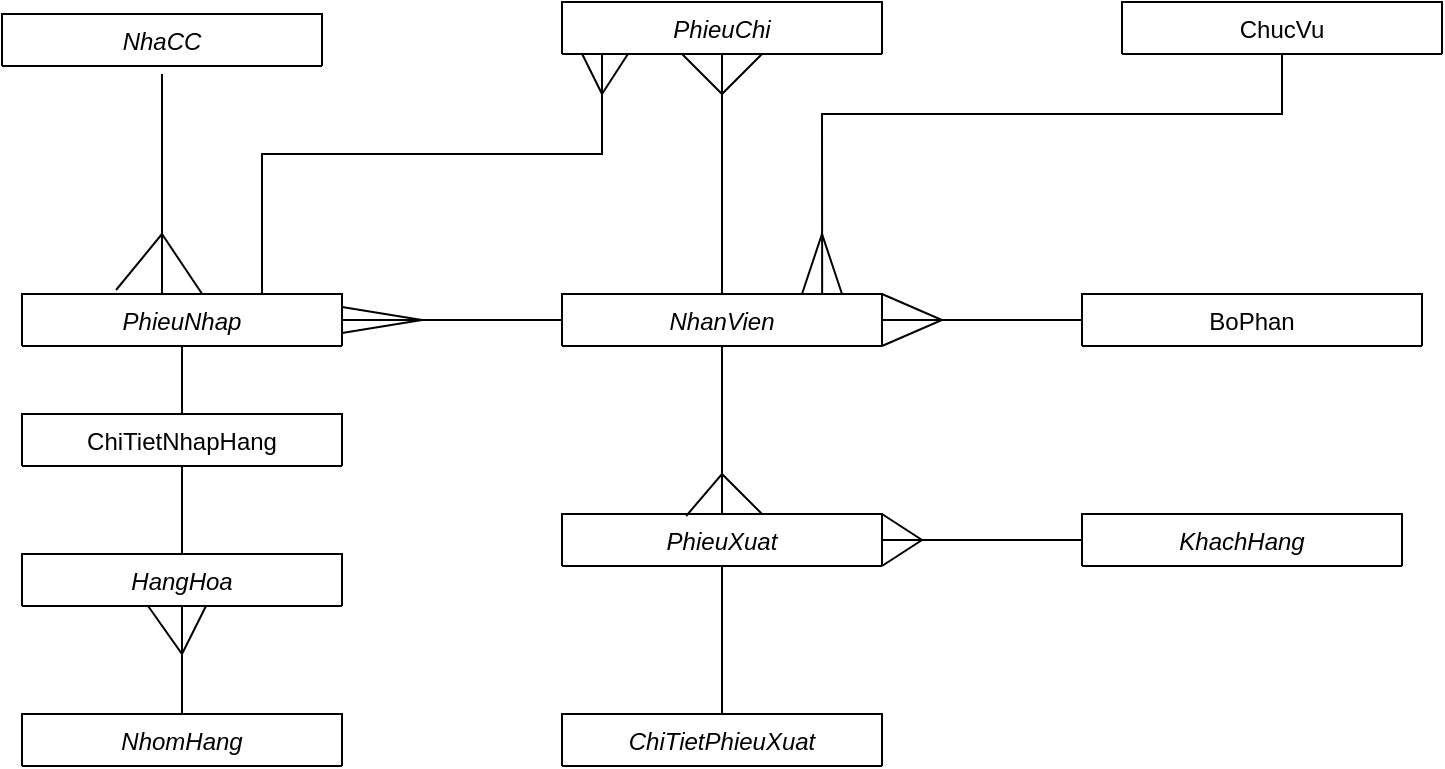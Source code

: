 <mxfile version="17.1.2" type="device"><diagram id="C5RBs43oDa-KdzZeNtuy" name="Page-1"><mxGraphModel dx="862" dy="450" grid="1" gridSize="10" guides="1" tooltips="1" connect="1" arrows="1" fold="1" page="1" pageScale="1" pageWidth="827" pageHeight="1169" math="0" shadow="0"><root><mxCell id="WIyWlLk6GJQsqaUBKTNV-0"/><mxCell id="WIyWlLk6GJQsqaUBKTNV-1" parent="WIyWlLk6GJQsqaUBKTNV-0"/><mxCell id="zkfFHV4jXpPFQw0GAbJ--0" value="NhaCC" style="swimlane;fontStyle=2;align=center;verticalAlign=top;childLayout=stackLayout;horizontal=1;startSize=26;horizontalStack=0;resizeParent=1;resizeLast=0;collapsible=1;marginBottom=0;rounded=0;shadow=0;strokeWidth=1;" parent="WIyWlLk6GJQsqaUBKTNV-1" vertex="1" collapsed="1"><mxGeometry x="70" y="130" width="160" height="26" as="geometry"><mxRectangle x="220" y="120" width="160" height="138" as="alternateBounds"/></mxGeometry></mxCell><mxCell id="zkfFHV4jXpPFQw0GAbJ--1" value="Name" style="text;align=left;verticalAlign=top;spacingLeft=4;spacingRight=4;overflow=hidden;rotatable=0;points=[[0,0.5],[1,0.5]];portConstraint=eastwest;" parent="zkfFHV4jXpPFQw0GAbJ--0" vertex="1"><mxGeometry y="26" width="160" height="26" as="geometry"/></mxCell><mxCell id="zkfFHV4jXpPFQw0GAbJ--2" value="Phone Number" style="text;align=left;verticalAlign=top;spacingLeft=4;spacingRight=4;overflow=hidden;rotatable=0;points=[[0,0.5],[1,0.5]];portConstraint=eastwest;rounded=0;shadow=0;html=0;" parent="zkfFHV4jXpPFQw0GAbJ--0" vertex="1"><mxGeometry y="52" width="160" height="26" as="geometry"/></mxCell><mxCell id="zkfFHV4jXpPFQw0GAbJ--3" value="Email Address" style="text;align=left;verticalAlign=top;spacingLeft=4;spacingRight=4;overflow=hidden;rotatable=0;points=[[0,0.5],[1,0.5]];portConstraint=eastwest;rounded=0;shadow=0;html=0;" parent="zkfFHV4jXpPFQw0GAbJ--0" vertex="1"><mxGeometry y="78" width="160" height="26" as="geometry"/></mxCell><mxCell id="zkfFHV4jXpPFQw0GAbJ--4" value="" style="line;html=1;strokeWidth=1;align=left;verticalAlign=middle;spacingTop=-1;spacingLeft=3;spacingRight=3;rotatable=0;labelPosition=right;points=[];portConstraint=eastwest;" parent="zkfFHV4jXpPFQw0GAbJ--0" vertex="1"><mxGeometry y="104" width="160" height="8" as="geometry"/></mxCell><mxCell id="zkfFHV4jXpPFQw0GAbJ--5" value="Purchase Parking Pass" style="text;align=left;verticalAlign=top;spacingLeft=4;spacingRight=4;overflow=hidden;rotatable=0;points=[[0,0.5],[1,0.5]];portConstraint=eastwest;" parent="zkfFHV4jXpPFQw0GAbJ--0" vertex="1"><mxGeometry y="112" width="160" height="26" as="geometry"/></mxCell><mxCell id="zkfFHV4jXpPFQw0GAbJ--6" value="ChiTietNhapHang" style="swimlane;fontStyle=0;align=center;verticalAlign=top;childLayout=stackLayout;horizontal=1;startSize=26;horizontalStack=0;resizeParent=1;resizeLast=0;collapsible=1;marginBottom=0;rounded=0;shadow=0;strokeWidth=1;" parent="WIyWlLk6GJQsqaUBKTNV-1" vertex="1" collapsed="1"><mxGeometry x="80" y="330" width="160" height="26" as="geometry"><mxRectangle x="120" y="360" width="160" height="138" as="alternateBounds"/></mxGeometry></mxCell><mxCell id="zkfFHV4jXpPFQw0GAbJ--7" value="Student Number" style="text;align=left;verticalAlign=top;spacingLeft=4;spacingRight=4;overflow=hidden;rotatable=0;points=[[0,0.5],[1,0.5]];portConstraint=eastwest;" parent="zkfFHV4jXpPFQw0GAbJ--6" vertex="1"><mxGeometry y="26" width="160" height="26" as="geometry"/></mxCell><mxCell id="zkfFHV4jXpPFQw0GAbJ--8" value="Average Mark" style="text;align=left;verticalAlign=top;spacingLeft=4;spacingRight=4;overflow=hidden;rotatable=0;points=[[0,0.5],[1,0.5]];portConstraint=eastwest;rounded=0;shadow=0;html=0;" parent="zkfFHV4jXpPFQw0GAbJ--6" vertex="1"><mxGeometry y="52" width="160" height="26" as="geometry"/></mxCell><mxCell id="zkfFHV4jXpPFQw0GAbJ--9" value="" style="line;html=1;strokeWidth=1;align=left;verticalAlign=middle;spacingTop=-1;spacingLeft=3;spacingRight=3;rotatable=0;labelPosition=right;points=[];portConstraint=eastwest;" parent="zkfFHV4jXpPFQw0GAbJ--6" vertex="1"><mxGeometry y="78" width="160" height="8" as="geometry"/></mxCell><mxCell id="zkfFHV4jXpPFQw0GAbJ--10" value="Is Eligible To Enroll" style="text;align=left;verticalAlign=top;spacingLeft=4;spacingRight=4;overflow=hidden;rotatable=0;points=[[0,0.5],[1,0.5]];portConstraint=eastwest;fontStyle=4" parent="zkfFHV4jXpPFQw0GAbJ--6" vertex="1"><mxGeometry y="86" width="160" height="26" as="geometry"/></mxCell><mxCell id="zkfFHV4jXpPFQw0GAbJ--11" value="Get Seminars Taken" style="text;align=left;verticalAlign=top;spacingLeft=4;spacingRight=4;overflow=hidden;rotatable=0;points=[[0,0.5],[1,0.5]];portConstraint=eastwest;" parent="zkfFHV4jXpPFQw0GAbJ--6" vertex="1"><mxGeometry y="112" width="160" height="26" as="geometry"/></mxCell><mxCell id="zkfFHV4jXpPFQw0GAbJ--13" value="BoPhan" style="swimlane;fontStyle=0;align=center;verticalAlign=top;childLayout=stackLayout;horizontal=1;startSize=26;horizontalStack=0;resizeParent=1;resizeLast=0;collapsible=1;marginBottom=0;rounded=0;shadow=0;strokeWidth=1;" parent="WIyWlLk6GJQsqaUBKTNV-1" vertex="1" collapsed="1"><mxGeometry x="610" y="270" width="170" height="26" as="geometry"><mxRectangle x="330" y="360" width="160" height="70" as="alternateBounds"/></mxGeometry></mxCell><mxCell id="zkfFHV4jXpPFQw0GAbJ--14" value="Salary" style="text;align=left;verticalAlign=top;spacingLeft=4;spacingRight=4;overflow=hidden;rotatable=0;points=[[0,0.5],[1,0.5]];portConstraint=eastwest;" parent="zkfFHV4jXpPFQw0GAbJ--13" vertex="1"><mxGeometry y="26" width="160" height="26" as="geometry"/></mxCell><mxCell id="zkfFHV4jXpPFQw0GAbJ--15" value="" style="line;html=1;strokeWidth=1;align=left;verticalAlign=middle;spacingTop=-1;spacingLeft=3;spacingRight=3;rotatable=0;labelPosition=right;points=[];portConstraint=eastwest;" parent="zkfFHV4jXpPFQw0GAbJ--13" vertex="1"><mxGeometry y="52" width="160" height="8" as="geometry"/></mxCell><mxCell id="zkfFHV4jXpPFQw0GAbJ--17" value="ChucVu" style="swimlane;fontStyle=0;align=center;verticalAlign=top;childLayout=stackLayout;horizontal=1;startSize=26;horizontalStack=0;resizeParent=1;resizeLast=0;collapsible=1;marginBottom=0;rounded=0;shadow=0;strokeWidth=1;" parent="WIyWlLk6GJQsqaUBKTNV-1" vertex="1" collapsed="1"><mxGeometry x="630" y="124" width="160" height="26" as="geometry"><mxRectangle x="508" y="120" width="160" height="216" as="alternateBounds"/></mxGeometry></mxCell><mxCell id="zkfFHV4jXpPFQw0GAbJ--18" value="Street" style="text;align=left;verticalAlign=top;spacingLeft=4;spacingRight=4;overflow=hidden;rotatable=0;points=[[0,0.5],[1,0.5]];portConstraint=eastwest;" parent="zkfFHV4jXpPFQw0GAbJ--17" vertex="1"><mxGeometry y="26" width="160" height="26" as="geometry"/></mxCell><mxCell id="zkfFHV4jXpPFQw0GAbJ--19" value="City" style="text;align=left;verticalAlign=top;spacingLeft=4;spacingRight=4;overflow=hidden;rotatable=0;points=[[0,0.5],[1,0.5]];portConstraint=eastwest;rounded=0;shadow=0;html=0;" parent="zkfFHV4jXpPFQw0GAbJ--17" vertex="1"><mxGeometry y="52" width="160" height="26" as="geometry"/></mxCell><mxCell id="zkfFHV4jXpPFQw0GAbJ--20" value="State" style="text;align=left;verticalAlign=top;spacingLeft=4;spacingRight=4;overflow=hidden;rotatable=0;points=[[0,0.5],[1,0.5]];portConstraint=eastwest;rounded=0;shadow=0;html=0;" parent="zkfFHV4jXpPFQw0GAbJ--17" vertex="1"><mxGeometry y="78" width="160" height="26" as="geometry"/></mxCell><mxCell id="zkfFHV4jXpPFQw0GAbJ--21" value="Postal Code" style="text;align=left;verticalAlign=top;spacingLeft=4;spacingRight=4;overflow=hidden;rotatable=0;points=[[0,0.5],[1,0.5]];portConstraint=eastwest;rounded=0;shadow=0;html=0;" parent="zkfFHV4jXpPFQw0GAbJ--17" vertex="1"><mxGeometry y="104" width="160" height="26" as="geometry"/></mxCell><mxCell id="zkfFHV4jXpPFQw0GAbJ--22" value="Country" style="text;align=left;verticalAlign=top;spacingLeft=4;spacingRight=4;overflow=hidden;rotatable=0;points=[[0,0.5],[1,0.5]];portConstraint=eastwest;rounded=0;shadow=0;html=0;" parent="zkfFHV4jXpPFQw0GAbJ--17" vertex="1"><mxGeometry y="130" width="160" height="26" as="geometry"/></mxCell><mxCell id="zkfFHV4jXpPFQw0GAbJ--23" value="" style="line;html=1;strokeWidth=1;align=left;verticalAlign=middle;spacingTop=-1;spacingLeft=3;spacingRight=3;rotatable=0;labelPosition=right;points=[];portConstraint=eastwest;" parent="zkfFHV4jXpPFQw0GAbJ--17" vertex="1"><mxGeometry y="156" width="160" height="8" as="geometry"/></mxCell><mxCell id="zkfFHV4jXpPFQw0GAbJ--24" value="Validate" style="text;align=left;verticalAlign=top;spacingLeft=4;spacingRight=4;overflow=hidden;rotatable=0;points=[[0,0.5],[1,0.5]];portConstraint=eastwest;" parent="zkfFHV4jXpPFQw0GAbJ--17" vertex="1"><mxGeometry y="164" width="160" height="26" as="geometry"/></mxCell><mxCell id="zkfFHV4jXpPFQw0GAbJ--25" value="Output As Label" style="text;align=left;verticalAlign=top;spacingLeft=4;spacingRight=4;overflow=hidden;rotatable=0;points=[[0,0.5],[1,0.5]];portConstraint=eastwest;" parent="zkfFHV4jXpPFQw0GAbJ--17" vertex="1"><mxGeometry y="190" width="160" height="26" as="geometry"/></mxCell><mxCell id="XA7DDBGQA6dheoW41fyN-0" value="NhanVien" style="swimlane;fontStyle=2;align=center;verticalAlign=top;childLayout=stackLayout;horizontal=1;startSize=26;horizontalStack=0;resizeParent=1;resizeLast=0;collapsible=1;marginBottom=0;rounded=0;shadow=0;strokeWidth=1;" vertex="1" collapsed="1" parent="WIyWlLk6GJQsqaUBKTNV-1"><mxGeometry x="350" y="270" width="160" height="26" as="geometry"><mxRectangle x="220" y="120" width="160" height="138" as="alternateBounds"/></mxGeometry></mxCell><mxCell id="XA7DDBGQA6dheoW41fyN-1" value="Name" style="text;align=left;verticalAlign=top;spacingLeft=4;spacingRight=4;overflow=hidden;rotatable=0;points=[[0,0.5],[1,0.5]];portConstraint=eastwest;" vertex="1" parent="XA7DDBGQA6dheoW41fyN-0"><mxGeometry y="26" width="160" height="26" as="geometry"/></mxCell><mxCell id="XA7DDBGQA6dheoW41fyN-2" value="Phone Number" style="text;align=left;verticalAlign=top;spacingLeft=4;spacingRight=4;overflow=hidden;rotatable=0;points=[[0,0.5],[1,0.5]];portConstraint=eastwest;rounded=0;shadow=0;html=0;" vertex="1" parent="XA7DDBGQA6dheoW41fyN-0"><mxGeometry y="52" width="160" height="26" as="geometry"/></mxCell><mxCell id="XA7DDBGQA6dheoW41fyN-3" value="Email Address" style="text;align=left;verticalAlign=top;spacingLeft=4;spacingRight=4;overflow=hidden;rotatable=0;points=[[0,0.5],[1,0.5]];portConstraint=eastwest;rounded=0;shadow=0;html=0;" vertex="1" parent="XA7DDBGQA6dheoW41fyN-0"><mxGeometry y="78" width="160" height="26" as="geometry"/></mxCell><mxCell id="XA7DDBGQA6dheoW41fyN-4" value="" style="line;html=1;strokeWidth=1;align=left;verticalAlign=middle;spacingTop=-1;spacingLeft=3;spacingRight=3;rotatable=0;labelPosition=right;points=[];portConstraint=eastwest;" vertex="1" parent="XA7DDBGQA6dheoW41fyN-0"><mxGeometry y="104" width="160" height="8" as="geometry"/></mxCell><mxCell id="XA7DDBGQA6dheoW41fyN-5" value="Purchase Parking Pass" style="text;align=left;verticalAlign=top;spacingLeft=4;spacingRight=4;overflow=hidden;rotatable=0;points=[[0,0.5],[1,0.5]];portConstraint=eastwest;" vertex="1" parent="XA7DDBGQA6dheoW41fyN-0"><mxGeometry y="112" width="160" height="26" as="geometry"/></mxCell><mxCell id="XA7DDBGQA6dheoW41fyN-6" value="PhieuXuat" style="swimlane;fontStyle=2;align=center;verticalAlign=top;childLayout=stackLayout;horizontal=1;startSize=26;horizontalStack=0;resizeParent=1;resizeLast=0;collapsible=1;marginBottom=0;rounded=0;shadow=0;strokeWidth=1;" vertex="1" collapsed="1" parent="WIyWlLk6GJQsqaUBKTNV-1"><mxGeometry x="350" y="380" width="160" height="26" as="geometry"><mxRectangle x="220" y="120" width="160" height="138" as="alternateBounds"/></mxGeometry></mxCell><mxCell id="XA7DDBGQA6dheoW41fyN-7" value="Name" style="text;align=left;verticalAlign=top;spacingLeft=4;spacingRight=4;overflow=hidden;rotatable=0;points=[[0,0.5],[1,0.5]];portConstraint=eastwest;" vertex="1" parent="XA7DDBGQA6dheoW41fyN-6"><mxGeometry y="26" width="160" height="26" as="geometry"/></mxCell><mxCell id="XA7DDBGQA6dheoW41fyN-8" value="Phone Number" style="text;align=left;verticalAlign=top;spacingLeft=4;spacingRight=4;overflow=hidden;rotatable=0;points=[[0,0.5],[1,0.5]];portConstraint=eastwest;rounded=0;shadow=0;html=0;" vertex="1" parent="XA7DDBGQA6dheoW41fyN-6"><mxGeometry y="52" width="160" height="26" as="geometry"/></mxCell><mxCell id="XA7DDBGQA6dheoW41fyN-9" value="Email Address" style="text;align=left;verticalAlign=top;spacingLeft=4;spacingRight=4;overflow=hidden;rotatable=0;points=[[0,0.5],[1,0.5]];portConstraint=eastwest;rounded=0;shadow=0;html=0;" vertex="1" parent="XA7DDBGQA6dheoW41fyN-6"><mxGeometry y="78" width="160" height="26" as="geometry"/></mxCell><mxCell id="XA7DDBGQA6dheoW41fyN-10" value="" style="line;html=1;strokeWidth=1;align=left;verticalAlign=middle;spacingTop=-1;spacingLeft=3;spacingRight=3;rotatable=0;labelPosition=right;points=[];portConstraint=eastwest;" vertex="1" parent="XA7DDBGQA6dheoW41fyN-6"><mxGeometry y="104" width="160" height="8" as="geometry"/></mxCell><mxCell id="XA7DDBGQA6dheoW41fyN-11" value="Purchase Parking Pass" style="text;align=left;verticalAlign=top;spacingLeft=4;spacingRight=4;overflow=hidden;rotatable=0;points=[[0,0.5],[1,0.5]];portConstraint=eastwest;" vertex="1" parent="XA7DDBGQA6dheoW41fyN-6"><mxGeometry y="112" width="160" height="26" as="geometry"/></mxCell><mxCell id="XA7DDBGQA6dheoW41fyN-12" value="PhieuChi" style="swimlane;fontStyle=2;align=center;verticalAlign=top;childLayout=stackLayout;horizontal=1;startSize=26;horizontalStack=0;resizeParent=1;resizeLast=0;collapsible=1;marginBottom=0;rounded=0;shadow=0;strokeWidth=1;" vertex="1" collapsed="1" parent="WIyWlLk6GJQsqaUBKTNV-1"><mxGeometry x="350" y="124" width="160" height="26" as="geometry"><mxRectangle x="220" y="120" width="160" height="138" as="alternateBounds"/></mxGeometry></mxCell><mxCell id="XA7DDBGQA6dheoW41fyN-13" value="Name" style="text;align=left;verticalAlign=top;spacingLeft=4;spacingRight=4;overflow=hidden;rotatable=0;points=[[0,0.5],[1,0.5]];portConstraint=eastwest;" vertex="1" parent="XA7DDBGQA6dheoW41fyN-12"><mxGeometry y="26" width="160" height="26" as="geometry"/></mxCell><mxCell id="XA7DDBGQA6dheoW41fyN-14" value="Phone Number" style="text;align=left;verticalAlign=top;spacingLeft=4;spacingRight=4;overflow=hidden;rotatable=0;points=[[0,0.5],[1,0.5]];portConstraint=eastwest;rounded=0;shadow=0;html=0;" vertex="1" parent="XA7DDBGQA6dheoW41fyN-12"><mxGeometry y="52" width="160" height="26" as="geometry"/></mxCell><mxCell id="XA7DDBGQA6dheoW41fyN-15" value="Email Address" style="text;align=left;verticalAlign=top;spacingLeft=4;spacingRight=4;overflow=hidden;rotatable=0;points=[[0,0.5],[1,0.5]];portConstraint=eastwest;rounded=0;shadow=0;html=0;" vertex="1" parent="XA7DDBGQA6dheoW41fyN-12"><mxGeometry y="78" width="160" height="26" as="geometry"/></mxCell><mxCell id="XA7DDBGQA6dheoW41fyN-16" value="" style="line;html=1;strokeWidth=1;align=left;verticalAlign=middle;spacingTop=-1;spacingLeft=3;spacingRight=3;rotatable=0;labelPosition=right;points=[];portConstraint=eastwest;" vertex="1" parent="XA7DDBGQA6dheoW41fyN-12"><mxGeometry y="104" width="160" height="8" as="geometry"/></mxCell><mxCell id="XA7DDBGQA6dheoW41fyN-17" value="Purchase Parking Pass" style="text;align=left;verticalAlign=top;spacingLeft=4;spacingRight=4;overflow=hidden;rotatable=0;points=[[0,0.5],[1,0.5]];portConstraint=eastwest;" vertex="1" parent="XA7DDBGQA6dheoW41fyN-12"><mxGeometry y="112" width="160" height="26" as="geometry"/></mxCell><mxCell id="XA7DDBGQA6dheoW41fyN-18" value="PhieuNhap" style="swimlane;fontStyle=2;align=center;verticalAlign=top;childLayout=stackLayout;horizontal=1;startSize=26;horizontalStack=0;resizeParent=1;resizeLast=0;collapsible=1;marginBottom=0;rounded=0;shadow=0;strokeWidth=1;" vertex="1" collapsed="1" parent="WIyWlLk6GJQsqaUBKTNV-1"><mxGeometry x="80" y="270" width="160" height="26" as="geometry"><mxRectangle x="220" y="120" width="160" height="138" as="alternateBounds"/></mxGeometry></mxCell><mxCell id="XA7DDBGQA6dheoW41fyN-19" value="Name" style="text;align=left;verticalAlign=top;spacingLeft=4;spacingRight=4;overflow=hidden;rotatable=0;points=[[0,0.5],[1,0.5]];portConstraint=eastwest;" vertex="1" parent="XA7DDBGQA6dheoW41fyN-18"><mxGeometry y="26" width="160" height="26" as="geometry"/></mxCell><mxCell id="XA7DDBGQA6dheoW41fyN-20" value="Phone Number" style="text;align=left;verticalAlign=top;spacingLeft=4;spacingRight=4;overflow=hidden;rotatable=0;points=[[0,0.5],[1,0.5]];portConstraint=eastwest;rounded=0;shadow=0;html=0;" vertex="1" parent="XA7DDBGQA6dheoW41fyN-18"><mxGeometry y="52" width="160" height="26" as="geometry"/></mxCell><mxCell id="XA7DDBGQA6dheoW41fyN-21" value="Email Address" style="text;align=left;verticalAlign=top;spacingLeft=4;spacingRight=4;overflow=hidden;rotatable=0;points=[[0,0.5],[1,0.5]];portConstraint=eastwest;rounded=0;shadow=0;html=0;" vertex="1" parent="XA7DDBGQA6dheoW41fyN-18"><mxGeometry y="78" width="160" height="26" as="geometry"/></mxCell><mxCell id="XA7DDBGQA6dheoW41fyN-22" value="" style="line;html=1;strokeWidth=1;align=left;verticalAlign=middle;spacingTop=-1;spacingLeft=3;spacingRight=3;rotatable=0;labelPosition=right;points=[];portConstraint=eastwest;" vertex="1" parent="XA7DDBGQA6dheoW41fyN-18"><mxGeometry y="104" width="160" height="8" as="geometry"/></mxCell><mxCell id="XA7DDBGQA6dheoW41fyN-23" value="Purchase Parking Pass" style="text;align=left;verticalAlign=top;spacingLeft=4;spacingRight=4;overflow=hidden;rotatable=0;points=[[0,0.5],[1,0.5]];portConstraint=eastwest;" vertex="1" parent="XA7DDBGQA6dheoW41fyN-18"><mxGeometry y="112" width="160" height="26" as="geometry"/></mxCell><mxCell id="XA7DDBGQA6dheoW41fyN-24" value="HangHoa" style="swimlane;fontStyle=2;align=center;verticalAlign=top;childLayout=stackLayout;horizontal=1;startSize=26;horizontalStack=0;resizeParent=1;resizeLast=0;collapsible=1;marginBottom=0;rounded=0;shadow=0;strokeWidth=1;" vertex="1" collapsed="1" parent="WIyWlLk6GJQsqaUBKTNV-1"><mxGeometry x="80" y="400" width="160" height="26" as="geometry"><mxRectangle x="220" y="120" width="160" height="138" as="alternateBounds"/></mxGeometry></mxCell><mxCell id="XA7DDBGQA6dheoW41fyN-25" value="Name" style="text;align=left;verticalAlign=top;spacingLeft=4;spacingRight=4;overflow=hidden;rotatable=0;points=[[0,0.5],[1,0.5]];portConstraint=eastwest;" vertex="1" parent="XA7DDBGQA6dheoW41fyN-24"><mxGeometry y="26" width="160" height="26" as="geometry"/></mxCell><mxCell id="XA7DDBGQA6dheoW41fyN-26" value="Phone Number" style="text;align=left;verticalAlign=top;spacingLeft=4;spacingRight=4;overflow=hidden;rotatable=0;points=[[0,0.5],[1,0.5]];portConstraint=eastwest;rounded=0;shadow=0;html=0;" vertex="1" parent="XA7DDBGQA6dheoW41fyN-24"><mxGeometry y="52" width="160" height="26" as="geometry"/></mxCell><mxCell id="XA7DDBGQA6dheoW41fyN-27" value="Email Address" style="text;align=left;verticalAlign=top;spacingLeft=4;spacingRight=4;overflow=hidden;rotatable=0;points=[[0,0.5],[1,0.5]];portConstraint=eastwest;rounded=0;shadow=0;html=0;" vertex="1" parent="XA7DDBGQA6dheoW41fyN-24"><mxGeometry y="78" width="160" height="26" as="geometry"/></mxCell><mxCell id="XA7DDBGQA6dheoW41fyN-28" value="" style="line;html=1;strokeWidth=1;align=left;verticalAlign=middle;spacingTop=-1;spacingLeft=3;spacingRight=3;rotatable=0;labelPosition=right;points=[];portConstraint=eastwest;" vertex="1" parent="XA7DDBGQA6dheoW41fyN-24"><mxGeometry y="104" width="160" height="8" as="geometry"/></mxCell><mxCell id="XA7DDBGQA6dheoW41fyN-29" value="Purchase Parking Pass" style="text;align=left;verticalAlign=top;spacingLeft=4;spacingRight=4;overflow=hidden;rotatable=0;points=[[0,0.5],[1,0.5]];portConstraint=eastwest;" vertex="1" parent="XA7DDBGQA6dheoW41fyN-24"><mxGeometry y="112" width="160" height="26" as="geometry"/></mxCell><mxCell id="XA7DDBGQA6dheoW41fyN-30" value="NhomHang" style="swimlane;fontStyle=2;align=center;verticalAlign=top;childLayout=stackLayout;horizontal=1;startSize=26;horizontalStack=0;resizeParent=1;resizeLast=0;collapsible=1;marginBottom=0;rounded=0;shadow=0;strokeWidth=1;" vertex="1" collapsed="1" parent="WIyWlLk6GJQsqaUBKTNV-1"><mxGeometry x="80" y="480" width="160" height="26" as="geometry"><mxRectangle x="220" y="120" width="160" height="138" as="alternateBounds"/></mxGeometry></mxCell><mxCell id="XA7DDBGQA6dheoW41fyN-31" value="Name" style="text;align=left;verticalAlign=top;spacingLeft=4;spacingRight=4;overflow=hidden;rotatable=0;points=[[0,0.5],[1,0.5]];portConstraint=eastwest;" vertex="1" parent="XA7DDBGQA6dheoW41fyN-30"><mxGeometry y="26" width="160" height="26" as="geometry"/></mxCell><mxCell id="XA7DDBGQA6dheoW41fyN-32" value="Phone Number" style="text;align=left;verticalAlign=top;spacingLeft=4;spacingRight=4;overflow=hidden;rotatable=0;points=[[0,0.5],[1,0.5]];portConstraint=eastwest;rounded=0;shadow=0;html=0;" vertex="1" parent="XA7DDBGQA6dheoW41fyN-30"><mxGeometry y="52" width="160" height="26" as="geometry"/></mxCell><mxCell id="XA7DDBGQA6dheoW41fyN-33" value="Email Address" style="text;align=left;verticalAlign=top;spacingLeft=4;spacingRight=4;overflow=hidden;rotatable=0;points=[[0,0.5],[1,0.5]];portConstraint=eastwest;rounded=0;shadow=0;html=0;" vertex="1" parent="XA7DDBGQA6dheoW41fyN-30"><mxGeometry y="78" width="160" height="26" as="geometry"/></mxCell><mxCell id="XA7DDBGQA6dheoW41fyN-34" value="" style="line;html=1;strokeWidth=1;align=left;verticalAlign=middle;spacingTop=-1;spacingLeft=3;spacingRight=3;rotatable=0;labelPosition=right;points=[];portConstraint=eastwest;" vertex="1" parent="XA7DDBGQA6dheoW41fyN-30"><mxGeometry y="104" width="160" height="8" as="geometry"/></mxCell><mxCell id="XA7DDBGQA6dheoW41fyN-35" value="Purchase Parking Pass" style="text;align=left;verticalAlign=top;spacingLeft=4;spacingRight=4;overflow=hidden;rotatable=0;points=[[0,0.5],[1,0.5]];portConstraint=eastwest;" vertex="1" parent="XA7DDBGQA6dheoW41fyN-30"><mxGeometry y="112" width="160" height="26" as="geometry"/></mxCell><mxCell id="XA7DDBGQA6dheoW41fyN-36" value="KhachHang" style="swimlane;fontStyle=2;align=center;verticalAlign=top;childLayout=stackLayout;horizontal=1;startSize=26;horizontalStack=0;resizeParent=1;resizeLast=0;collapsible=1;marginBottom=0;rounded=0;shadow=0;strokeWidth=1;" vertex="1" collapsed="1" parent="WIyWlLk6GJQsqaUBKTNV-1"><mxGeometry x="610" y="380" width="160" height="26" as="geometry"><mxRectangle x="220" y="120" width="160" height="138" as="alternateBounds"/></mxGeometry></mxCell><mxCell id="XA7DDBGQA6dheoW41fyN-37" value="Name" style="text;align=left;verticalAlign=top;spacingLeft=4;spacingRight=4;overflow=hidden;rotatable=0;points=[[0,0.5],[1,0.5]];portConstraint=eastwest;" vertex="1" parent="XA7DDBGQA6dheoW41fyN-36"><mxGeometry y="26" width="160" height="26" as="geometry"/></mxCell><mxCell id="XA7DDBGQA6dheoW41fyN-38" value="Phone Number" style="text;align=left;verticalAlign=top;spacingLeft=4;spacingRight=4;overflow=hidden;rotatable=0;points=[[0,0.5],[1,0.5]];portConstraint=eastwest;rounded=0;shadow=0;html=0;" vertex="1" parent="XA7DDBGQA6dheoW41fyN-36"><mxGeometry y="52" width="160" height="26" as="geometry"/></mxCell><mxCell id="XA7DDBGQA6dheoW41fyN-39" value="Email Address" style="text;align=left;verticalAlign=top;spacingLeft=4;spacingRight=4;overflow=hidden;rotatable=0;points=[[0,0.5],[1,0.5]];portConstraint=eastwest;rounded=0;shadow=0;html=0;" vertex="1" parent="XA7DDBGQA6dheoW41fyN-36"><mxGeometry y="78" width="160" height="26" as="geometry"/></mxCell><mxCell id="XA7DDBGQA6dheoW41fyN-40" value="" style="line;html=1;strokeWidth=1;align=left;verticalAlign=middle;spacingTop=-1;spacingLeft=3;spacingRight=3;rotatable=0;labelPosition=right;points=[];portConstraint=eastwest;" vertex="1" parent="XA7DDBGQA6dheoW41fyN-36"><mxGeometry y="104" width="160" height="8" as="geometry"/></mxCell><mxCell id="XA7DDBGQA6dheoW41fyN-41" value="Purchase Parking Pass" style="text;align=left;verticalAlign=top;spacingLeft=4;spacingRight=4;overflow=hidden;rotatable=0;points=[[0,0.5],[1,0.5]];portConstraint=eastwest;" vertex="1" parent="XA7DDBGQA6dheoW41fyN-36"><mxGeometry y="112" width="160" height="26" as="geometry"/></mxCell><mxCell id="XA7DDBGQA6dheoW41fyN-42" value="ChiTietPhieuXuat" style="swimlane;fontStyle=2;align=center;verticalAlign=top;childLayout=stackLayout;horizontal=1;startSize=26;horizontalStack=0;resizeParent=1;resizeLast=0;collapsible=1;marginBottom=0;rounded=0;shadow=0;strokeWidth=1;" vertex="1" collapsed="1" parent="WIyWlLk6GJQsqaUBKTNV-1"><mxGeometry x="350" y="480" width="160" height="26" as="geometry"><mxRectangle x="220" y="120" width="160" height="138" as="alternateBounds"/></mxGeometry></mxCell><mxCell id="XA7DDBGQA6dheoW41fyN-43" value="Name" style="text;align=left;verticalAlign=top;spacingLeft=4;spacingRight=4;overflow=hidden;rotatable=0;points=[[0,0.5],[1,0.5]];portConstraint=eastwest;" vertex="1" parent="XA7DDBGQA6dheoW41fyN-42"><mxGeometry y="26" width="160" height="26" as="geometry"/></mxCell><mxCell id="XA7DDBGQA6dheoW41fyN-44" value="Phone Number" style="text;align=left;verticalAlign=top;spacingLeft=4;spacingRight=4;overflow=hidden;rotatable=0;points=[[0,0.5],[1,0.5]];portConstraint=eastwest;rounded=0;shadow=0;html=0;" vertex="1" parent="XA7DDBGQA6dheoW41fyN-42"><mxGeometry y="52" width="160" height="26" as="geometry"/></mxCell><mxCell id="XA7DDBGQA6dheoW41fyN-45" value="Email Address" style="text;align=left;verticalAlign=top;spacingLeft=4;spacingRight=4;overflow=hidden;rotatable=0;points=[[0,0.5],[1,0.5]];portConstraint=eastwest;rounded=0;shadow=0;html=0;" vertex="1" parent="XA7DDBGQA6dheoW41fyN-42"><mxGeometry y="78" width="160" height="26" as="geometry"/></mxCell><mxCell id="XA7DDBGQA6dheoW41fyN-46" value="" style="line;html=1;strokeWidth=1;align=left;verticalAlign=middle;spacingTop=-1;spacingLeft=3;spacingRight=3;rotatable=0;labelPosition=right;points=[];portConstraint=eastwest;" vertex="1" parent="XA7DDBGQA6dheoW41fyN-42"><mxGeometry y="104" width="160" height="8" as="geometry"/></mxCell><mxCell id="XA7DDBGQA6dheoW41fyN-47" value="Purchase Parking Pass" style="text;align=left;verticalAlign=top;spacingLeft=4;spacingRight=4;overflow=hidden;rotatable=0;points=[[0,0.5],[1,0.5]];portConstraint=eastwest;" vertex="1" parent="XA7DDBGQA6dheoW41fyN-42"><mxGeometry y="112" width="160" height="26" as="geometry"/></mxCell><mxCell id="XA7DDBGQA6dheoW41fyN-48" value="" style="endArrow=none;html=1;rounded=0;exitX=0.75;exitY=0;exitDx=0;exitDy=0;" edge="1" parent="WIyWlLk6GJQsqaUBKTNV-1" source="XA7DDBGQA6dheoW41fyN-18"><mxGeometry width="50" height="50" relative="1" as="geometry"><mxPoint x="230" y="220" as="sourcePoint"/><mxPoint x="370" y="150" as="targetPoint"/><Array as="points"><mxPoint x="200" y="200"/><mxPoint x="370" y="200"/></Array></mxGeometry></mxCell><mxCell id="XA7DDBGQA6dheoW41fyN-49" value="" style="endArrow=none;html=1;rounded=0;" edge="1" parent="WIyWlLk6GJQsqaUBKTNV-1"><mxGeometry width="50" height="50" relative="1" as="geometry"><mxPoint x="150" y="270" as="sourcePoint"/><mxPoint x="150" y="160" as="targetPoint"/></mxGeometry></mxCell><mxCell id="XA7DDBGQA6dheoW41fyN-50" value="" style="endArrow=none;html=1;rounded=0;exitX=0.563;exitY=0;exitDx=0;exitDy=0;exitPerimeter=0;" edge="1" parent="WIyWlLk6GJQsqaUBKTNV-1" source="XA7DDBGQA6dheoW41fyN-18"><mxGeometry width="50" height="50" relative="1" as="geometry"><mxPoint x="161.04" y="277.998" as="sourcePoint"/><mxPoint x="150" y="240" as="targetPoint"/></mxGeometry></mxCell><mxCell id="XA7DDBGQA6dheoW41fyN-51" value="" style="endArrow=none;html=1;rounded=0;entryX=0.294;entryY=-0.077;entryDx=0;entryDy=0;entryPerimeter=0;" edge="1" parent="WIyWlLk6GJQsqaUBKTNV-1" target="XA7DDBGQA6dheoW41fyN-18"><mxGeometry width="50" height="50" relative="1" as="geometry"><mxPoint x="150" y="240" as="sourcePoint"/><mxPoint x="160" y="250" as="targetPoint"/></mxGeometry></mxCell><mxCell id="XA7DDBGQA6dheoW41fyN-53" value="" style="endArrow=none;html=1;rounded=0;entryX=0.063;entryY=1;entryDx=0;entryDy=0;entryPerimeter=0;" edge="1" parent="WIyWlLk6GJQsqaUBKTNV-1" target="XA7DDBGQA6dheoW41fyN-12"><mxGeometry width="50" height="50" relative="1" as="geometry"><mxPoint x="370" y="170" as="sourcePoint"/><mxPoint x="440" y="310" as="targetPoint"/></mxGeometry></mxCell><mxCell id="XA7DDBGQA6dheoW41fyN-54" value="" style="endArrow=none;html=1;rounded=0;entryX=0.206;entryY=1;entryDx=0;entryDy=0;entryPerimeter=0;" edge="1" parent="WIyWlLk6GJQsqaUBKTNV-1" target="XA7DDBGQA6dheoW41fyN-12"><mxGeometry width="50" height="50" relative="1" as="geometry"><mxPoint x="370" y="170" as="sourcePoint"/><mxPoint x="440" y="310" as="targetPoint"/></mxGeometry></mxCell><mxCell id="XA7DDBGQA6dheoW41fyN-55" value="" style="endArrow=none;html=1;rounded=0;entryX=0.5;entryY=1;entryDx=0;entryDy=0;entryPerimeter=0;exitX=0.5;exitY=0;exitDx=0;exitDy=0;" edge="1" parent="WIyWlLk6GJQsqaUBKTNV-1" source="XA7DDBGQA6dheoW41fyN-0" target="XA7DDBGQA6dheoW41fyN-12"><mxGeometry width="50" height="50" relative="1" as="geometry"><mxPoint x="390" y="360" as="sourcePoint"/><mxPoint x="440" y="310" as="targetPoint"/></mxGeometry></mxCell><mxCell id="XA7DDBGQA6dheoW41fyN-56" value="" style="endArrow=none;html=1;rounded=0;exitX=1;exitY=0.5;exitDx=0;exitDy=0;entryX=0;entryY=0.5;entryDx=0;entryDy=0;exitPerimeter=0;" edge="1" parent="WIyWlLk6GJQsqaUBKTNV-1" source="XA7DDBGQA6dheoW41fyN-18" target="XA7DDBGQA6dheoW41fyN-0"><mxGeometry width="50" height="50" relative="1" as="geometry"><mxPoint x="390" y="360" as="sourcePoint"/><mxPoint x="440" y="310" as="targetPoint"/></mxGeometry></mxCell><mxCell id="XA7DDBGQA6dheoW41fyN-57" value="" style="endArrow=none;html=1;rounded=0;entryX=1;entryY=0.25;entryDx=0;entryDy=0;exitX=1;exitY=0.75;exitDx=0;exitDy=0;" edge="1" parent="WIyWlLk6GJQsqaUBKTNV-1" source="XA7DDBGQA6dheoW41fyN-18" target="XA7DDBGQA6dheoW41fyN-18"><mxGeometry width="50" height="50" relative="1" as="geometry"><mxPoint x="390" y="360" as="sourcePoint"/><mxPoint x="440" y="310" as="targetPoint"/><Array as="points"><mxPoint x="280" y="283"/></Array></mxGeometry></mxCell><mxCell id="XA7DDBGQA6dheoW41fyN-58" value="" style="endArrow=none;html=1;rounded=0;" edge="1" parent="WIyWlLk6GJQsqaUBKTNV-1"><mxGeometry width="50" height="50" relative="1" as="geometry"><mxPoint x="410" y="150" as="sourcePoint"/><mxPoint x="450" y="150" as="targetPoint"/><Array as="points"><mxPoint x="430" y="170"/></Array></mxGeometry></mxCell><mxCell id="XA7DDBGQA6dheoW41fyN-60" value="" style="endArrow=none;html=1;rounded=0;entryX=0.5;entryY=1;entryDx=0;entryDy=0;exitX=0.813;exitY=0;exitDx=0;exitDy=0;exitPerimeter=0;" edge="1" parent="WIyWlLk6GJQsqaUBKTNV-1" source="XA7DDBGQA6dheoW41fyN-0" target="zkfFHV4jXpPFQw0GAbJ--17"><mxGeometry width="50" height="50" relative="1" as="geometry"><mxPoint x="480" y="260" as="sourcePoint"/><mxPoint x="440" y="310" as="targetPoint"/><Array as="points"><mxPoint x="480" y="180"/><mxPoint x="710" y="180"/></Array></mxGeometry></mxCell><mxCell id="XA7DDBGQA6dheoW41fyN-61" value="" style="endArrow=none;html=1;rounded=0;entryX=0.75;entryY=0;entryDx=0;entryDy=0;" edge="1" parent="WIyWlLk6GJQsqaUBKTNV-1" target="XA7DDBGQA6dheoW41fyN-0"><mxGeometry width="50" height="50" relative="1" as="geometry"><mxPoint x="490" y="270" as="sourcePoint"/><mxPoint x="440" y="310" as="targetPoint"/><Array as="points"><mxPoint x="480" y="240"/></Array></mxGeometry></mxCell><mxCell id="XA7DDBGQA6dheoW41fyN-62" value="" style="endArrow=none;html=1;rounded=0;entryX=0;entryY=0.5;entryDx=0;entryDy=0;exitX=1;exitY=0.5;exitDx=0;exitDy=0;" edge="1" parent="WIyWlLk6GJQsqaUBKTNV-1" source="XA7DDBGQA6dheoW41fyN-0" target="zkfFHV4jXpPFQw0GAbJ--13"><mxGeometry width="50" height="50" relative="1" as="geometry"><mxPoint x="390" y="360" as="sourcePoint"/><mxPoint x="440" y="310" as="targetPoint"/></mxGeometry></mxCell><mxCell id="XA7DDBGQA6dheoW41fyN-63" value="" style="endArrow=none;html=1;rounded=0;entryX=1;entryY=0;entryDx=0;entryDy=0;exitX=1;exitY=1;exitDx=0;exitDy=0;" edge="1" parent="WIyWlLk6GJQsqaUBKTNV-1" source="XA7DDBGQA6dheoW41fyN-0" target="XA7DDBGQA6dheoW41fyN-0"><mxGeometry width="50" height="50" relative="1" as="geometry"><mxPoint x="390" y="360" as="sourcePoint"/><mxPoint x="440" y="310" as="targetPoint"/><Array as="points"><mxPoint x="540" y="283"/></Array></mxGeometry></mxCell><mxCell id="XA7DDBGQA6dheoW41fyN-64" value="" style="endArrow=none;html=1;rounded=0;entryX=0.5;entryY=1;entryDx=0;entryDy=0;exitX=0.5;exitY=0;exitDx=0;exitDy=0;" edge="1" parent="WIyWlLk6GJQsqaUBKTNV-1" source="zkfFHV4jXpPFQw0GAbJ--6" target="XA7DDBGQA6dheoW41fyN-18"><mxGeometry width="50" height="50" relative="1" as="geometry"><mxPoint x="390" y="360" as="sourcePoint"/><mxPoint x="440" y="310" as="targetPoint"/></mxGeometry></mxCell><mxCell id="XA7DDBGQA6dheoW41fyN-65" value="" style="endArrow=none;html=1;rounded=0;entryX=0.5;entryY=1;entryDx=0;entryDy=0;exitX=0.5;exitY=0;exitDx=0;exitDy=0;" edge="1" parent="WIyWlLk6GJQsqaUBKTNV-1" source="XA7DDBGQA6dheoW41fyN-24" target="zkfFHV4jXpPFQw0GAbJ--6"><mxGeometry width="50" height="50" relative="1" as="geometry"><mxPoint x="160" y="470" as="sourcePoint"/><mxPoint x="440" y="310" as="targetPoint"/></mxGeometry></mxCell><mxCell id="XA7DDBGQA6dheoW41fyN-66" value="" style="endArrow=none;html=1;rounded=0;entryX=0.5;entryY=1;entryDx=0;entryDy=0;exitX=0.5;exitY=0;exitDx=0;exitDy=0;" edge="1" parent="WIyWlLk6GJQsqaUBKTNV-1" source="XA7DDBGQA6dheoW41fyN-30" target="XA7DDBGQA6dheoW41fyN-24"><mxGeometry width="50" height="50" relative="1" as="geometry"><mxPoint x="160" y="570" as="sourcePoint"/><mxPoint x="440" y="410" as="targetPoint"/></mxGeometry></mxCell><mxCell id="XA7DDBGQA6dheoW41fyN-67" value="" style="endArrow=none;html=1;rounded=0;exitX=0.394;exitY=1;exitDx=0;exitDy=0;entryX=0.575;entryY=1;entryDx=0;entryDy=0;entryPerimeter=0;exitPerimeter=0;" edge="1" parent="WIyWlLk6GJQsqaUBKTNV-1" source="XA7DDBGQA6dheoW41fyN-24" target="XA7DDBGQA6dheoW41fyN-24"><mxGeometry width="50" height="50" relative="1" as="geometry"><mxPoint x="140" y="430" as="sourcePoint"/><mxPoint x="200" y="430" as="targetPoint"/><Array as="points"><mxPoint x="160" y="450"/></Array></mxGeometry></mxCell><mxCell id="XA7DDBGQA6dheoW41fyN-69" value="" style="endArrow=none;html=1;rounded=0;entryX=0.5;entryY=1;entryDx=0;entryDy=0;" edge="1" parent="WIyWlLk6GJQsqaUBKTNV-1" target="XA7DDBGQA6dheoW41fyN-0"><mxGeometry width="50" height="50" relative="1" as="geometry"><mxPoint x="430" y="380" as="sourcePoint"/><mxPoint x="440" y="410" as="targetPoint"/></mxGeometry></mxCell><mxCell id="XA7DDBGQA6dheoW41fyN-70" value="" style="endArrow=none;html=1;rounded=0;exitX=0.5;exitY=0;exitDx=0;exitDy=0;entryX=0.5;entryY=1;entryDx=0;entryDy=0;" edge="1" parent="WIyWlLk6GJQsqaUBKTNV-1" source="XA7DDBGQA6dheoW41fyN-42" target="XA7DDBGQA6dheoW41fyN-6"><mxGeometry width="50" height="50" relative="1" as="geometry"><mxPoint x="390" y="460" as="sourcePoint"/><mxPoint x="440" y="410" as="targetPoint"/></mxGeometry></mxCell><mxCell id="XA7DDBGQA6dheoW41fyN-71" value="" style="endArrow=none;html=1;rounded=0;exitX=0.388;exitY=0.038;exitDx=0;exitDy=0;exitPerimeter=0;" edge="1" parent="WIyWlLk6GJQsqaUBKTNV-1" source="XA7DDBGQA6dheoW41fyN-6"><mxGeometry width="50" height="50" relative="1" as="geometry"><mxPoint x="390" y="460" as="sourcePoint"/><mxPoint x="450" y="380" as="targetPoint"/><Array as="points"><mxPoint x="430" y="360"/></Array></mxGeometry></mxCell><mxCell id="XA7DDBGQA6dheoW41fyN-72" value="" style="endArrow=none;html=1;rounded=0;entryX=0;entryY=0.5;entryDx=0;entryDy=0;exitX=1;exitY=0.5;exitDx=0;exitDy=0;" edge="1" parent="WIyWlLk6GJQsqaUBKTNV-1" source="XA7DDBGQA6dheoW41fyN-6" target="XA7DDBGQA6dheoW41fyN-36"><mxGeometry width="50" height="50" relative="1" as="geometry"><mxPoint x="390" y="460" as="sourcePoint"/><mxPoint x="440" y="410" as="targetPoint"/></mxGeometry></mxCell><mxCell id="XA7DDBGQA6dheoW41fyN-73" value="" style="endArrow=none;html=1;rounded=0;entryX=1;entryY=0;entryDx=0;entryDy=0;exitX=1;exitY=1;exitDx=0;exitDy=0;" edge="1" parent="WIyWlLk6GJQsqaUBKTNV-1" source="XA7DDBGQA6dheoW41fyN-6" target="XA7DDBGQA6dheoW41fyN-6"><mxGeometry width="50" height="50" relative="1" as="geometry"><mxPoint x="390" y="460" as="sourcePoint"/><mxPoint x="440" y="410" as="targetPoint"/><Array as="points"><mxPoint x="530" y="393"/></Array></mxGeometry></mxCell></root></mxGraphModel></diagram></mxfile>
